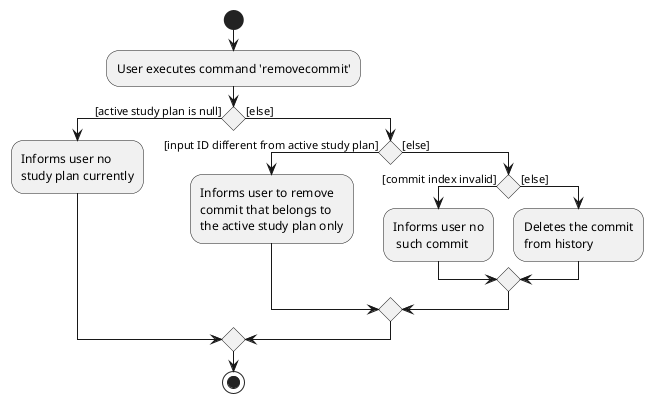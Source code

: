 @startuml
start
:User executes command 'removecommit';

'Since the beta syntax does not support placing the condition outside the
'diamond we place it as the true branch instead.

if () then ([active study plan is null])
    :Informs user no
    study plan currently;
else ([else])
    if () then ([input ID different from active study plan])
        :Informs user to remove
        commit that belongs to
        the active study plan only;
    else ([else])
        if () then ([commit index invalid])
            :Informs user no
             such commit;
        else ([else])
            :Deletes the commit
            from history;
        endif
    endif
endif
stop
@enduml
